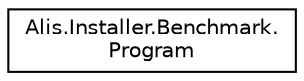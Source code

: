 digraph "Graphical Class Hierarchy"
{
 // LATEX_PDF_SIZE
  edge [fontname="Helvetica",fontsize="10",labelfontname="Helvetica",labelfontsize="10"];
  node [fontname="Helvetica",fontsize="10",shape=record];
  rankdir="LR";
  Node0 [label="Alis.Installer.Benchmark.\lProgram",height=0.2,width=0.4,color="black", fillcolor="white", style="filled",URL="$class_alis_1_1_installer_1_1_benchmark_1_1_program.html",tooltip="The program class"];
}

